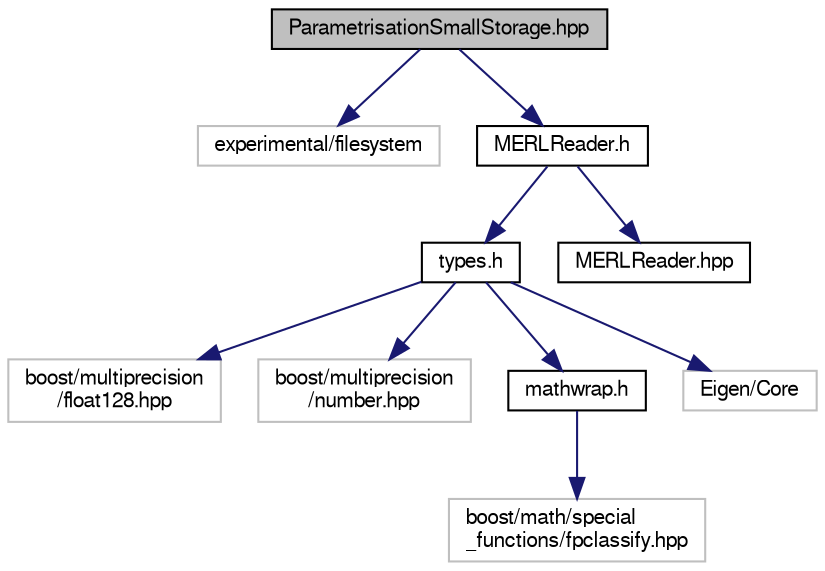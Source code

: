 digraph "ParametrisationSmallStorage.hpp"
{
  edge [fontname="FreeSans",fontsize="10",labelfontname="FreeSans",labelfontsize="10"];
  node [fontname="FreeSans",fontsize="10",shape=record];
  Node1 [label="ParametrisationSmallStorage.hpp",height=0.2,width=0.4,color="black", fillcolor="grey75", style="filled", fontcolor="black"];
  Node1 -> Node2 [color="midnightblue",fontsize="10",style="solid",fontname="FreeSans"];
  Node2 [label="experimental/filesystem",height=0.2,width=0.4,color="grey75", fillcolor="white", style="filled"];
  Node1 -> Node3 [color="midnightblue",fontsize="10",style="solid",fontname="FreeSans"];
  Node3 [label="MERLReader.h",height=0.2,width=0.4,color="black", fillcolor="white", style="filled",URL="$_m_e_r_l_reader_8h.html"];
  Node3 -> Node4 [color="midnightblue",fontsize="10",style="solid",fontname="FreeSans"];
  Node4 [label="types.h",height=0.2,width=0.4,color="black", fillcolor="white", style="filled",URL="$types_8h.html"];
  Node4 -> Node5 [color="midnightblue",fontsize="10",style="solid",fontname="FreeSans"];
  Node5 [label="boost/multiprecision\l/float128.hpp",height=0.2,width=0.4,color="grey75", fillcolor="white", style="filled"];
  Node4 -> Node6 [color="midnightblue",fontsize="10",style="solid",fontname="FreeSans"];
  Node6 [label="boost/multiprecision\l/number.hpp",height=0.2,width=0.4,color="grey75", fillcolor="white", style="filled"];
  Node4 -> Node7 [color="midnightblue",fontsize="10",style="solid",fontname="FreeSans"];
  Node7 [label="mathwrap.h",height=0.2,width=0.4,color="black", fillcolor="white", style="filled",URL="$mathwrap_8h.html"];
  Node7 -> Node8 [color="midnightblue",fontsize="10",style="solid",fontname="FreeSans"];
  Node8 [label="boost/math/special\l_functions/fpclassify.hpp",height=0.2,width=0.4,color="grey75", fillcolor="white", style="filled"];
  Node4 -> Node9 [color="midnightblue",fontsize="10",style="solid",fontname="FreeSans"];
  Node9 [label="Eigen/Core",height=0.2,width=0.4,color="grey75", fillcolor="white", style="filled"];
  Node3 -> Node10 [color="midnightblue",fontsize="10",style="solid",fontname="FreeSans"];
  Node10 [label="MERLReader.hpp",height=0.2,width=0.4,color="black", fillcolor="white", style="filled",URL="$_m_e_r_l_reader_8hpp.html"];
}
